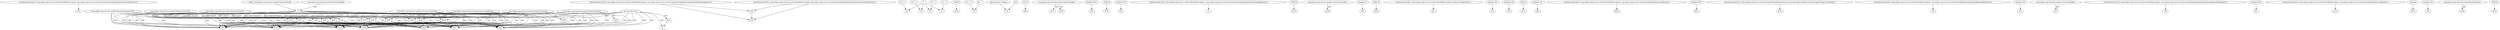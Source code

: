digraph g {
0[label="interfaceinvoke $r35.<org.eclipse.osgi.service.resolver.BundleDescription: org.eclipse.osgi.service.resolver.GenericSpecification[] getGenericRequires()>()"]
1[label="r54"]
0->1[label=""]
2[label="java.util.ArrayList"]
3[label="$r40"]
2->3[label="type"]
4[label="interfaceinvoke $r24.<org.eclipse.osgi.service.resolver.BundleDescription: org.eclipse.osgi.service.resolver.ExportPackageDescription[] getExportPackages()>()"]
5[label="r52"]
4->5[label=""]
6[label="$r30"]
6->3[label=""]
7[label="$r46"]
8[label="$r37"]
7->8[label=""]
9[label="r0"]
10[label="$r5"]
9->10[label="field: capabilities"]
11[label="(org.eclipse.osgi.internal.module.ResolverImport[]) $r22"]
12[label="$r6"]
11->12[label=""]
13[label="org.eclipse.osgi.internal.module.BundleConstraint[]"]
14[label="$r34"]
13->14[label="type"]
15[label="$r25"]
15->8[label=""]
16[label="$r42"]
17[label="$r9"]
16->17[label=""]
18[label="org.eclipse.osgi.internal.module.BundleConstraint"]
18->8[label="type"]
19[label="$r48"]
19->8[label=""]
20[label="$r28"]
2->20[label="type"]
21[label="$r36"]
21->8[label=""]
22[label="$r31"]
16->22[label=""]
23[label="@this: org.eclipse.osgi.internal.module.ResolverBundle"]
23->9[label=""]
24[label="org.eclipse.osgi.internal.module.GenericConstraint[]"]
24->22[label="type"]
25[label="$r45"]
25->12[label=""]
26[label="i14 + 1"]
27[label="i14"]
26->27[label=""]
6->20[label=""]
28[label="$r23"]
28->8[label=""]
29[label="r54[i15]"]
30[label="$r39"]
29->30[label=""]
15->20[label=""]
31[label="org.eclipse.osgi.internal.module.GenericCapability[]"]
31->12[label="type"]
32[label="i12 + -1"]
33[label="i12"]
32->33[label=""]
7->20[label=""]
16->14[label=""]
28->22[label=""]
10->12[label=""]
13->17[label="type"]
10->17[label=""]
21->22[label=""]
34[label="$r49"]
34->20[label=""]
13->8[label="type"]
21->20[label=""]
35[label="@parameter0: boolean"]
36[label="z0"]
35->36[label=""]
18->22[label="type"]
37[label="null"]
37->8[label=""]
38[label="r1[i11]"]
39[label="$r8"]
38->39[label=""]
15->22[label=""]
40[label="org.eclipse.osgi.internal.module.ResolverExport[]"]
40->12[label="type"]
18->16[label="type"]
24->19[label="type"]
41[label="org.eclipse.osgi.internal.module.ResolverImport"]
42[label="$r17"]
41->42[label="type"]
37->20[label=""]
25->17[label=""]
43[label="org.eclipse.osgi.internal.module.ResolverImport[]"]
43->12[label="type"]
24->17[label="type"]
24->14[label="type"]
44[label="0"]
45[label="i15"]
44->45[label=""]
2->8[label="type"]
46[label="lengthof $r31"]
47[label="$i8"]
46->47[label=""]
19->20[label=""]
9->21[label="field: genericReqiures"]
19->17[label=""]
18->3[label="type"]
48[label="i13"]
44->48[label=""]
31->3[label="type"]
49[label="$r47"]
49->20[label=""]
13->3[label="type"]
28->20[label=""]
11->17[label=""]
50[label="i13 + 1"]
50->48[label=""]
43->7[label="type"]
6->8[label=""]
31->10[label="type"]
11->22[label=""]
51[label="i11"]
44->51[label=""]
52[label="r52[i13]"]
53[label="$r27"]
52->53[label=""]
19->14[label=""]
10->14[label=""]
54[label="lengthof r50"]
55[label="$i2"]
54->55[label=""]
16->12[label=""]
25->22[label=""]
31->20[label="type"]
2->14[label="type"]
15->3[label=""]
40->25[label="type"]
56[label="$r51"]
56->5[label=""]
57[label="interfaceinvoke $r4.<org.eclipse.osgi.service.resolver.BundleDescription: org.eclipse.osgi.service.resolver.GenericDescription[] getGenericCapabilities()>()"]
58[label="r1"]
57->58[label=""]
59[label="r50[i12]"]
60[label="$r14"]
59->60[label=""]
9->28[label="field: imports"]
61[label="org.eclipse.osgi.internal.module.GenericConstraint"]
62[label="$r38"]
61->62[label="type"]
13->20[label="type"]
9->49[label="field: requires"]
24->8[label="type"]
19->22[label=""]
63[label="i11 + 1"]
63->51[label=""]
10->22[label=""]
49->8[label=""]
2->17[label="type"]
64[label="lengthof r1"]
65[label="$i0"]
64->65[label=""]
24->20[label="type"]
66[label="r50[i12]"]
67[label="$r20"]
66->67[label=""]
2->22[label="type"]
4->56[label=""]
68[label="i15 + 1"]
68->45[label=""]
69[label="$r19"]
41->69[label="type"]
21->17[label=""]
18->12[label="type"]
15->12[label=""]
37->3[label=""]
49->17[label=""]
21->14[label=""]
70[label="r2"]
2->70[label="type"]
49->14[label=""]
28->14[label=""]
40->15[label="type"]
28->17[label=""]
34->3[label=""]
7->3[label=""]
40->3[label="type"]
71[label="interfaceinvoke $r3.<org.eclipse.osgi.service.resolver.BundleDescription: boolean isSingleton()>()"]
72[label="$z1"]
71->72[label=""]
43->20[label="type"]
25->20[label=""]
9->34[label="field: refs"]
2->34[label="type"]
24->3[label="type"]
73[label="lengthof r52"]
74[label="$i5"]
73->74[label=""]
9->6[label="field: requires"]
40->8[label="type"]
11->8[label=""]
75[label="lengthof r50"]
76[label="$i3"]
75->76[label=""]
10->3[label=""]
9->37[label="field: fragments"]
9->37[label="field: fragmentExports"]
9->37[label="field: fragmentImports"]
9->37[label="field: fragmentRequires"]
9->37[label="field: fragmentGenericRequires"]
11->28[label=""]
13->49[label="type"]
10->20[label=""]
43->3[label="type"]
6->17[label=""]
77[label="r53[i14]"]
78[label="$r33"]
77->78[label=""]
79[label="lengthof r54"]
80[label="$i9"]
79->80[label=""]
19->12[label=""]
81[label="interfaceinvoke $r43.<org.eclipse.osgi.service.resolver.BundleDescription: org.eclipse.osgi.service.resolver.HostSpecification getHost()>()"]
82[label="$r44"]
81->82[label=""]
83[label="$r21"]
43->83[label="type"]
9->19[label="field: genericReqiures"]
2->12[label="type"]
31->17[label="type"]
13->12[label="type"]
43->8[label="type"]
84[label="interfaceinvoke $r41.<org.eclipse.osgi.service.resolver.BundleDescription: org.eclipse.osgi.service.resolver.ExportPackageDescription[] getSelectedExports()>()"]
84->5[label=""]
85[label="lengthof $r37"]
86[label="$i10"]
85->86[label=""]
34->12[label=""]
87[label="interfaceinvoke $r14.<org.eclipse.osgi.service.resolver.ImportPackageSpecification: java.lang.Object getDirective(java.lang.String)>('resolution')"]
88[label="$r16"]
87->88[label=""]
10->8[label=""]
37->12[label=""]
25->3[label=""]
31->8[label="type"]
49->22[label=""]
89[label="$r32"]
18->89[label="type"]
40->20[label="type"]
90[label="interfaceinvoke $r29.<org.eclipse.osgi.service.resolver.BundleDescription: org.eclipse.osgi.service.resolver.BundleSpecification[] getRequiredBundles()>()"]
91[label="r53"]
90->91[label=""]
6->14[label=""]
7->12[label=""]
16->3[label=""]
31->14[label="type"]
9->7[label="field: imports"]
11->14[label=""]
92[label="$i3 - 1"]
92->33[label=""]
6->12[label=""]
93[label="lengthof r53"]
94[label="$i7"]
93->94[label=""]
43->14[label="type"]
16->8[label=""]
84->56[label=""]
21->3[label=""]
13->6[label="type"]
95[label="$r13"]
2->95[label="type"]
96[label="org.eclipse.osgi.internal.module.GenericCapability"]
97[label="$r7"]
96->97[label="type"]
98[label="interfaceinvoke $r12.<org.eclipse.osgi.service.resolver.BundleDescription: org.eclipse.osgi.service.resolver.ImportPackageSpecification[] getImportPackages()>()"]
99[label="r50"]
98->99[label=""]
37->14[label=""]
44->27[label=""]
100[label="lengthof $r6"]
101[label="$i1"]
100->101[label=""]
9->15[label="field: exports"]
34->8[label=""]
102[label="interfaceinvoke $r10.<org.eclipse.osgi.service.resolver.BundleDescription: org.eclipse.osgi.service.resolver.HostSpecification getHost()>()"]
103[label="$r11"]
102->103[label=""]
25->14[label=""]
7->22[label=""]
104[label="'optional'"]
105[label="$r15"]
104->105[label=""]
24->21[label="type"]
18->20[label="type"]
24->12[label="type"]
49->3[label=""]
28->3[label=""]
34->14[label=""]
43->17[label="type"]
11->3[label=""]
28->12[label=""]
106[label="lengthof r52"]
107[label="$i6"]
106->107[label=""]
31->22[label="type"]
7->14[label=""]
19->3[label=""]
16->20[label=""]
40->14[label="type"]
108[label="org.eclipse.osgi.internal.module.ResolverBundle"]
108->9[label="type"]
37->22[label=""]
15->14[label=""]
49->12[label=""]
95->70[label=""]
34->22[label=""]
25->8[label=""]
9->25[label="field: exports"]
21->12[label=""]
40->17[label="type"]
37->17[label=""]
11->20[label=""]
109[label="org.eclipse.osgi.internal.module.ResolverExport"]
110[label="$r26"]
109->110[label="type"]
7->17[label=""]
40->22[label="type"]
15->17[label=""]
34->17[label=""]
18->17[label="type"]
9->16[label="field: host"]
43->22[label="type"]
6->22[label=""]
18->14[label="type"]
111[label="$z0"]
111->36[label=""]
112[label="r50[i12]"]
113[label="$r18"]
112->113[label=""]
13->22[label="type"]
}